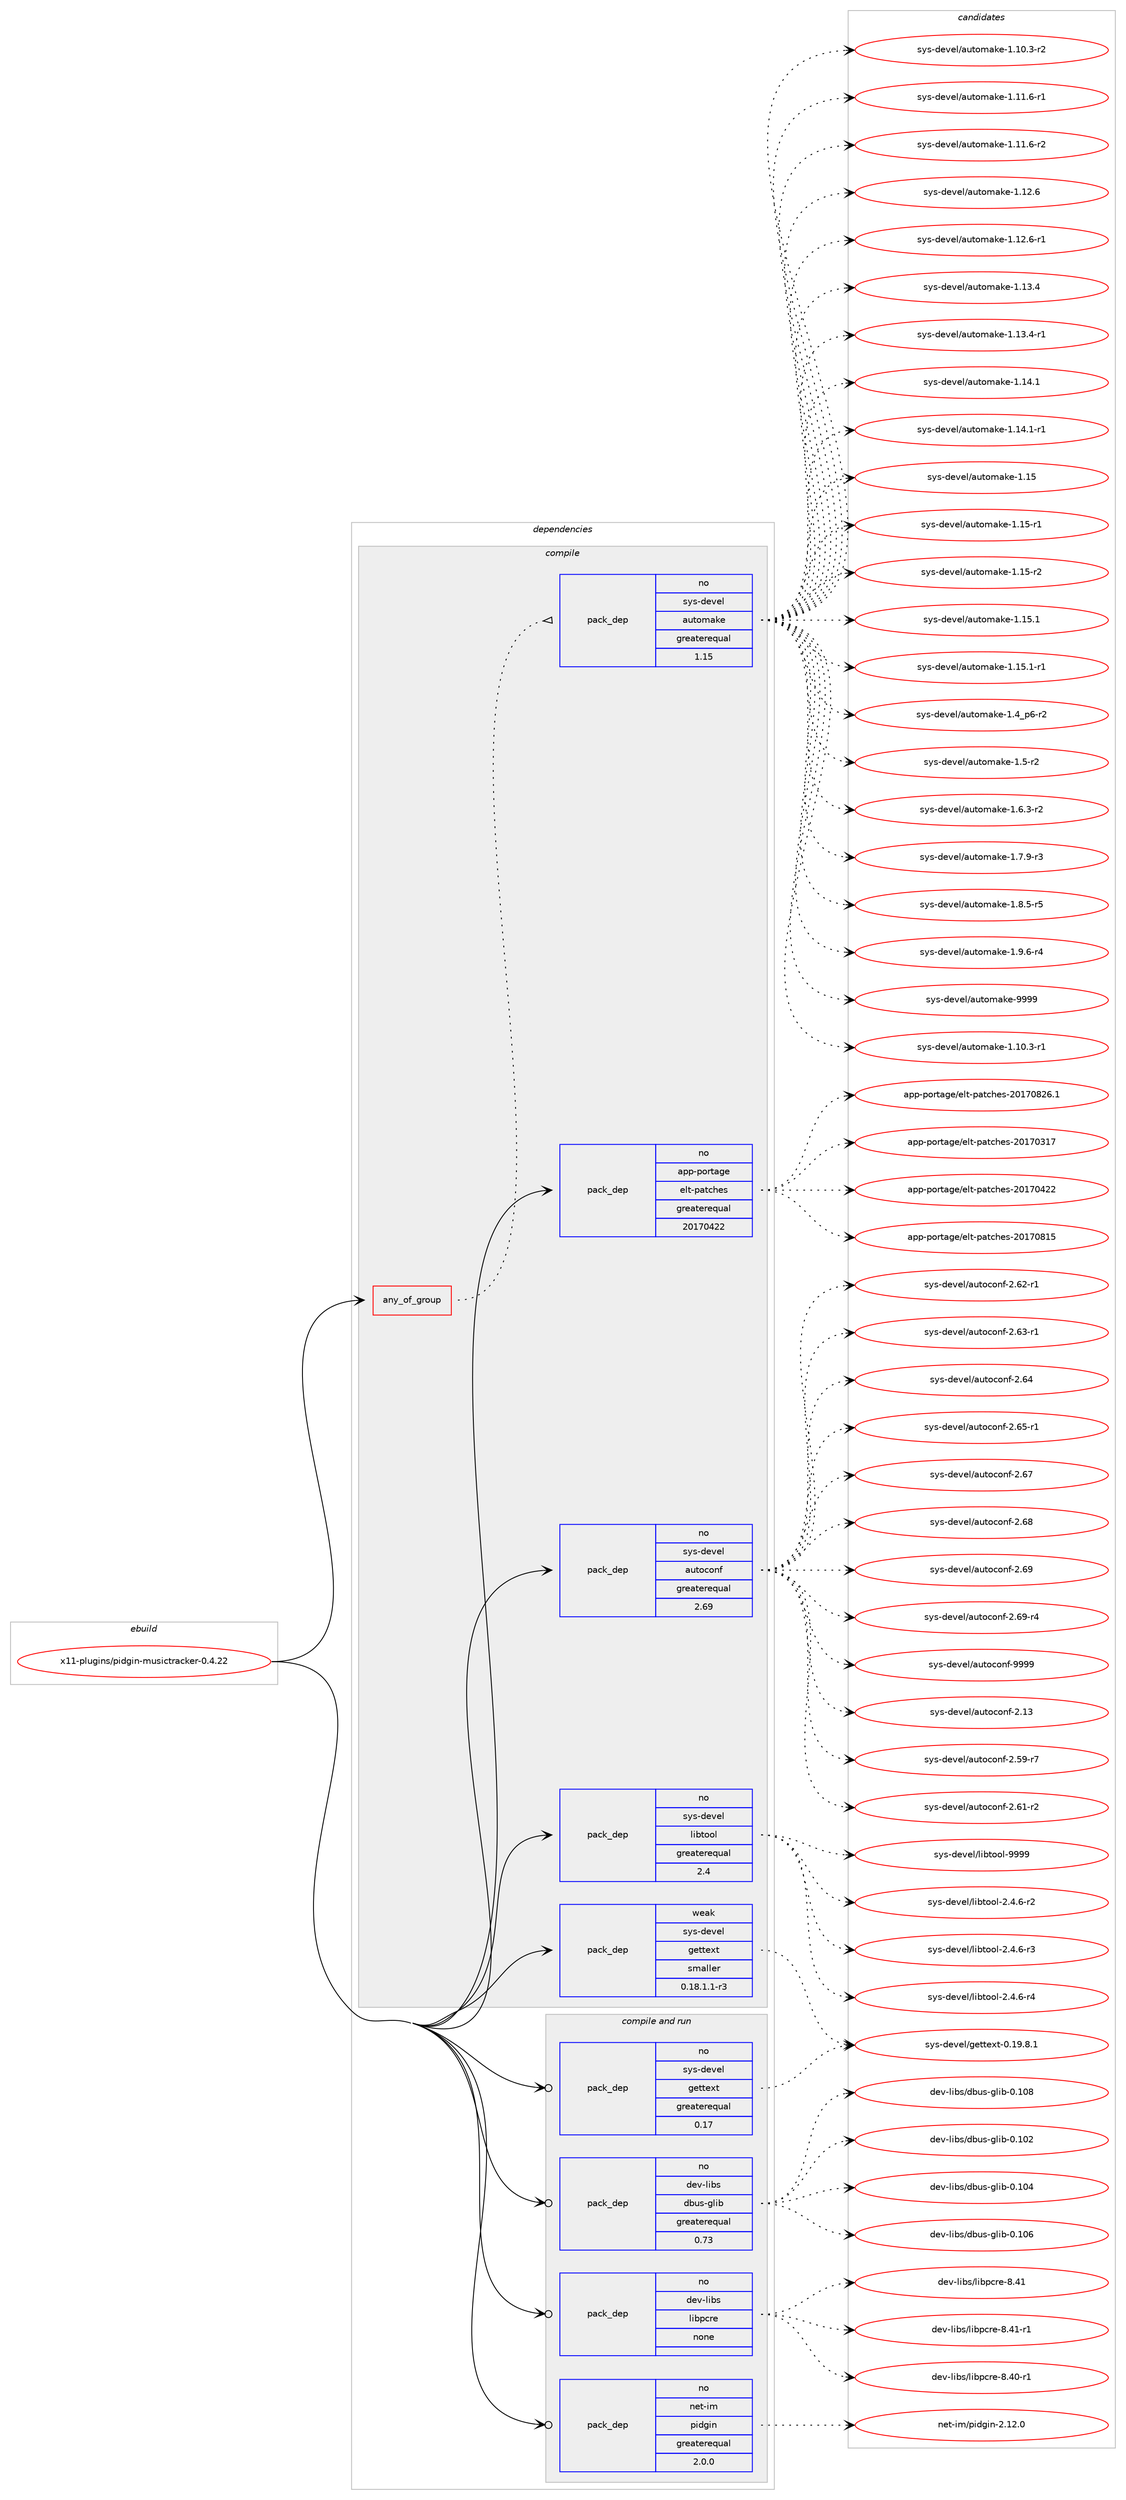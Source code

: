 digraph prolog {

# *************
# Graph options
# *************

newrank=true;
concentrate=true;
compound=true;
graph [rankdir=LR,fontname=Helvetica,fontsize=10,ranksep=1.5];#, ranksep=2.5, nodesep=0.2];
edge  [arrowhead=vee];
node  [fontname=Helvetica,fontsize=10];

# **********
# The ebuild
# **********

subgraph cluster_leftcol {
color=gray;
rank=same;
label=<<i>ebuild</i>>;
id [label="x11-plugins/pidgin-musictracker-0.4.22", color=red, width=4, href="../x11-plugins/pidgin-musictracker-0.4.22.svg"];
}

# ****************
# The dependencies
# ****************

subgraph cluster_midcol {
color=gray;
label=<<i>dependencies</i>>;
subgraph cluster_compile {
fillcolor="#eeeeee";
style=filled;
label=<<i>compile</i>>;
subgraph any9574 {
dependency526517 [label=<<TABLE BORDER="0" CELLBORDER="1" CELLSPACING="0" CELLPADDING="4"><TR><TD CELLPADDING="10">any_of_group</TD></TR></TABLE>>, shape=none, color=red];subgraph pack393063 {
dependency526518 [label=<<TABLE BORDER="0" CELLBORDER="1" CELLSPACING="0" CELLPADDING="4" WIDTH="220"><TR><TD ROWSPAN="6" CELLPADDING="30">pack_dep</TD></TR><TR><TD WIDTH="110">no</TD></TR><TR><TD>sys-devel</TD></TR><TR><TD>automake</TD></TR><TR><TD>greaterequal</TD></TR><TR><TD>1.15</TD></TR></TABLE>>, shape=none, color=blue];
}
dependency526517:e -> dependency526518:w [weight=20,style="dotted",arrowhead="oinv"];
}
id:e -> dependency526517:w [weight=20,style="solid",arrowhead="vee"];
subgraph pack393064 {
dependency526519 [label=<<TABLE BORDER="0" CELLBORDER="1" CELLSPACING="0" CELLPADDING="4" WIDTH="220"><TR><TD ROWSPAN="6" CELLPADDING="30">pack_dep</TD></TR><TR><TD WIDTH="110">no</TD></TR><TR><TD>app-portage</TD></TR><TR><TD>elt-patches</TD></TR><TR><TD>greaterequal</TD></TR><TR><TD>20170422</TD></TR></TABLE>>, shape=none, color=blue];
}
id:e -> dependency526519:w [weight=20,style="solid",arrowhead="vee"];
subgraph pack393065 {
dependency526520 [label=<<TABLE BORDER="0" CELLBORDER="1" CELLSPACING="0" CELLPADDING="4" WIDTH="220"><TR><TD ROWSPAN="6" CELLPADDING="30">pack_dep</TD></TR><TR><TD WIDTH="110">no</TD></TR><TR><TD>sys-devel</TD></TR><TR><TD>autoconf</TD></TR><TR><TD>greaterequal</TD></TR><TR><TD>2.69</TD></TR></TABLE>>, shape=none, color=blue];
}
id:e -> dependency526520:w [weight=20,style="solid",arrowhead="vee"];
subgraph pack393066 {
dependency526521 [label=<<TABLE BORDER="0" CELLBORDER="1" CELLSPACING="0" CELLPADDING="4" WIDTH="220"><TR><TD ROWSPAN="6" CELLPADDING="30">pack_dep</TD></TR><TR><TD WIDTH="110">no</TD></TR><TR><TD>sys-devel</TD></TR><TR><TD>libtool</TD></TR><TR><TD>greaterequal</TD></TR><TR><TD>2.4</TD></TR></TABLE>>, shape=none, color=blue];
}
id:e -> dependency526521:w [weight=20,style="solid",arrowhead="vee"];
subgraph pack393067 {
dependency526522 [label=<<TABLE BORDER="0" CELLBORDER="1" CELLSPACING="0" CELLPADDING="4" WIDTH="220"><TR><TD ROWSPAN="6" CELLPADDING="30">pack_dep</TD></TR><TR><TD WIDTH="110">weak</TD></TR><TR><TD>sys-devel</TD></TR><TR><TD>gettext</TD></TR><TR><TD>smaller</TD></TR><TR><TD>0.18.1.1-r3</TD></TR></TABLE>>, shape=none, color=blue];
}
id:e -> dependency526522:w [weight=20,style="solid",arrowhead="vee"];
}
subgraph cluster_compileandrun {
fillcolor="#eeeeee";
style=filled;
label=<<i>compile and run</i>>;
subgraph pack393068 {
dependency526523 [label=<<TABLE BORDER="0" CELLBORDER="1" CELLSPACING="0" CELLPADDING="4" WIDTH="220"><TR><TD ROWSPAN="6" CELLPADDING="30">pack_dep</TD></TR><TR><TD WIDTH="110">no</TD></TR><TR><TD>dev-libs</TD></TR><TR><TD>dbus-glib</TD></TR><TR><TD>greaterequal</TD></TR><TR><TD>0.73</TD></TR></TABLE>>, shape=none, color=blue];
}
id:e -> dependency526523:w [weight=20,style="solid",arrowhead="odotvee"];
subgraph pack393069 {
dependency526524 [label=<<TABLE BORDER="0" CELLBORDER="1" CELLSPACING="0" CELLPADDING="4" WIDTH="220"><TR><TD ROWSPAN="6" CELLPADDING="30">pack_dep</TD></TR><TR><TD WIDTH="110">no</TD></TR><TR><TD>dev-libs</TD></TR><TR><TD>libpcre</TD></TR><TR><TD>none</TD></TR><TR><TD></TD></TR></TABLE>>, shape=none, color=blue];
}
id:e -> dependency526524:w [weight=20,style="solid",arrowhead="odotvee"];
subgraph pack393070 {
dependency526525 [label=<<TABLE BORDER="0" CELLBORDER="1" CELLSPACING="0" CELLPADDING="4" WIDTH="220"><TR><TD ROWSPAN="6" CELLPADDING="30">pack_dep</TD></TR><TR><TD WIDTH="110">no</TD></TR><TR><TD>net-im</TD></TR><TR><TD>pidgin</TD></TR><TR><TD>greaterequal</TD></TR><TR><TD>2.0.0</TD></TR></TABLE>>, shape=none, color=blue];
}
id:e -> dependency526525:w [weight=20,style="solid",arrowhead="odotvee"];
subgraph pack393071 {
dependency526526 [label=<<TABLE BORDER="0" CELLBORDER="1" CELLSPACING="0" CELLPADDING="4" WIDTH="220"><TR><TD ROWSPAN="6" CELLPADDING="30">pack_dep</TD></TR><TR><TD WIDTH="110">no</TD></TR><TR><TD>sys-devel</TD></TR><TR><TD>gettext</TD></TR><TR><TD>greaterequal</TD></TR><TR><TD>0.17</TD></TR></TABLE>>, shape=none, color=blue];
}
id:e -> dependency526526:w [weight=20,style="solid",arrowhead="odotvee"];
}
subgraph cluster_run {
fillcolor="#eeeeee";
style=filled;
label=<<i>run</i>>;
}
}

# **************
# The candidates
# **************

subgraph cluster_choices {
rank=same;
color=gray;
label=<<i>candidates</i>>;

subgraph choice393063 {
color=black;
nodesep=1;
choice11512111545100101118101108479711711611110997107101454946494846514511449 [label="sys-devel/automake-1.10.3-r1", color=red, width=4,href="../sys-devel/automake-1.10.3-r1.svg"];
choice11512111545100101118101108479711711611110997107101454946494846514511450 [label="sys-devel/automake-1.10.3-r2", color=red, width=4,href="../sys-devel/automake-1.10.3-r2.svg"];
choice11512111545100101118101108479711711611110997107101454946494946544511449 [label="sys-devel/automake-1.11.6-r1", color=red, width=4,href="../sys-devel/automake-1.11.6-r1.svg"];
choice11512111545100101118101108479711711611110997107101454946494946544511450 [label="sys-devel/automake-1.11.6-r2", color=red, width=4,href="../sys-devel/automake-1.11.6-r2.svg"];
choice1151211154510010111810110847971171161111099710710145494649504654 [label="sys-devel/automake-1.12.6", color=red, width=4,href="../sys-devel/automake-1.12.6.svg"];
choice11512111545100101118101108479711711611110997107101454946495046544511449 [label="sys-devel/automake-1.12.6-r1", color=red, width=4,href="../sys-devel/automake-1.12.6-r1.svg"];
choice1151211154510010111810110847971171161111099710710145494649514652 [label="sys-devel/automake-1.13.4", color=red, width=4,href="../sys-devel/automake-1.13.4.svg"];
choice11512111545100101118101108479711711611110997107101454946495146524511449 [label="sys-devel/automake-1.13.4-r1", color=red, width=4,href="../sys-devel/automake-1.13.4-r1.svg"];
choice1151211154510010111810110847971171161111099710710145494649524649 [label="sys-devel/automake-1.14.1", color=red, width=4,href="../sys-devel/automake-1.14.1.svg"];
choice11512111545100101118101108479711711611110997107101454946495246494511449 [label="sys-devel/automake-1.14.1-r1", color=red, width=4,href="../sys-devel/automake-1.14.1-r1.svg"];
choice115121115451001011181011084797117116111109971071014549464953 [label="sys-devel/automake-1.15", color=red, width=4,href="../sys-devel/automake-1.15.svg"];
choice1151211154510010111810110847971171161111099710710145494649534511449 [label="sys-devel/automake-1.15-r1", color=red, width=4,href="../sys-devel/automake-1.15-r1.svg"];
choice1151211154510010111810110847971171161111099710710145494649534511450 [label="sys-devel/automake-1.15-r2", color=red, width=4,href="../sys-devel/automake-1.15-r2.svg"];
choice1151211154510010111810110847971171161111099710710145494649534649 [label="sys-devel/automake-1.15.1", color=red, width=4,href="../sys-devel/automake-1.15.1.svg"];
choice11512111545100101118101108479711711611110997107101454946495346494511449 [label="sys-devel/automake-1.15.1-r1", color=red, width=4,href="../sys-devel/automake-1.15.1-r1.svg"];
choice115121115451001011181011084797117116111109971071014549465295112544511450 [label="sys-devel/automake-1.4_p6-r2", color=red, width=4,href="../sys-devel/automake-1.4_p6-r2.svg"];
choice11512111545100101118101108479711711611110997107101454946534511450 [label="sys-devel/automake-1.5-r2", color=red, width=4,href="../sys-devel/automake-1.5-r2.svg"];
choice115121115451001011181011084797117116111109971071014549465446514511450 [label="sys-devel/automake-1.6.3-r2", color=red, width=4,href="../sys-devel/automake-1.6.3-r2.svg"];
choice115121115451001011181011084797117116111109971071014549465546574511451 [label="sys-devel/automake-1.7.9-r3", color=red, width=4,href="../sys-devel/automake-1.7.9-r3.svg"];
choice115121115451001011181011084797117116111109971071014549465646534511453 [label="sys-devel/automake-1.8.5-r5", color=red, width=4,href="../sys-devel/automake-1.8.5-r5.svg"];
choice115121115451001011181011084797117116111109971071014549465746544511452 [label="sys-devel/automake-1.9.6-r4", color=red, width=4,href="../sys-devel/automake-1.9.6-r4.svg"];
choice115121115451001011181011084797117116111109971071014557575757 [label="sys-devel/automake-9999", color=red, width=4,href="../sys-devel/automake-9999.svg"];
dependency526518:e -> choice11512111545100101118101108479711711611110997107101454946494846514511449:w [style=dotted,weight="100"];
dependency526518:e -> choice11512111545100101118101108479711711611110997107101454946494846514511450:w [style=dotted,weight="100"];
dependency526518:e -> choice11512111545100101118101108479711711611110997107101454946494946544511449:w [style=dotted,weight="100"];
dependency526518:e -> choice11512111545100101118101108479711711611110997107101454946494946544511450:w [style=dotted,weight="100"];
dependency526518:e -> choice1151211154510010111810110847971171161111099710710145494649504654:w [style=dotted,weight="100"];
dependency526518:e -> choice11512111545100101118101108479711711611110997107101454946495046544511449:w [style=dotted,weight="100"];
dependency526518:e -> choice1151211154510010111810110847971171161111099710710145494649514652:w [style=dotted,weight="100"];
dependency526518:e -> choice11512111545100101118101108479711711611110997107101454946495146524511449:w [style=dotted,weight="100"];
dependency526518:e -> choice1151211154510010111810110847971171161111099710710145494649524649:w [style=dotted,weight="100"];
dependency526518:e -> choice11512111545100101118101108479711711611110997107101454946495246494511449:w [style=dotted,weight="100"];
dependency526518:e -> choice115121115451001011181011084797117116111109971071014549464953:w [style=dotted,weight="100"];
dependency526518:e -> choice1151211154510010111810110847971171161111099710710145494649534511449:w [style=dotted,weight="100"];
dependency526518:e -> choice1151211154510010111810110847971171161111099710710145494649534511450:w [style=dotted,weight="100"];
dependency526518:e -> choice1151211154510010111810110847971171161111099710710145494649534649:w [style=dotted,weight="100"];
dependency526518:e -> choice11512111545100101118101108479711711611110997107101454946495346494511449:w [style=dotted,weight="100"];
dependency526518:e -> choice115121115451001011181011084797117116111109971071014549465295112544511450:w [style=dotted,weight="100"];
dependency526518:e -> choice11512111545100101118101108479711711611110997107101454946534511450:w [style=dotted,weight="100"];
dependency526518:e -> choice115121115451001011181011084797117116111109971071014549465446514511450:w [style=dotted,weight="100"];
dependency526518:e -> choice115121115451001011181011084797117116111109971071014549465546574511451:w [style=dotted,weight="100"];
dependency526518:e -> choice115121115451001011181011084797117116111109971071014549465646534511453:w [style=dotted,weight="100"];
dependency526518:e -> choice115121115451001011181011084797117116111109971071014549465746544511452:w [style=dotted,weight="100"];
dependency526518:e -> choice115121115451001011181011084797117116111109971071014557575757:w [style=dotted,weight="100"];
}
subgraph choice393064 {
color=black;
nodesep=1;
choice97112112451121111141169710310147101108116451129711699104101115455048495548514955 [label="app-portage/elt-patches-20170317", color=red, width=4,href="../app-portage/elt-patches-20170317.svg"];
choice97112112451121111141169710310147101108116451129711699104101115455048495548525050 [label="app-portage/elt-patches-20170422", color=red, width=4,href="../app-portage/elt-patches-20170422.svg"];
choice97112112451121111141169710310147101108116451129711699104101115455048495548564953 [label="app-portage/elt-patches-20170815", color=red, width=4,href="../app-portage/elt-patches-20170815.svg"];
choice971121124511211111411697103101471011081164511297116991041011154550484955485650544649 [label="app-portage/elt-patches-20170826.1", color=red, width=4,href="../app-portage/elt-patches-20170826.1.svg"];
dependency526519:e -> choice97112112451121111141169710310147101108116451129711699104101115455048495548514955:w [style=dotted,weight="100"];
dependency526519:e -> choice97112112451121111141169710310147101108116451129711699104101115455048495548525050:w [style=dotted,weight="100"];
dependency526519:e -> choice97112112451121111141169710310147101108116451129711699104101115455048495548564953:w [style=dotted,weight="100"];
dependency526519:e -> choice971121124511211111411697103101471011081164511297116991041011154550484955485650544649:w [style=dotted,weight="100"];
}
subgraph choice393065 {
color=black;
nodesep=1;
choice115121115451001011181011084797117116111991111101024550464951 [label="sys-devel/autoconf-2.13", color=red, width=4,href="../sys-devel/autoconf-2.13.svg"];
choice1151211154510010111810110847971171161119911111010245504653574511455 [label="sys-devel/autoconf-2.59-r7", color=red, width=4,href="../sys-devel/autoconf-2.59-r7.svg"];
choice1151211154510010111810110847971171161119911111010245504654494511450 [label="sys-devel/autoconf-2.61-r2", color=red, width=4,href="../sys-devel/autoconf-2.61-r2.svg"];
choice1151211154510010111810110847971171161119911111010245504654504511449 [label="sys-devel/autoconf-2.62-r1", color=red, width=4,href="../sys-devel/autoconf-2.62-r1.svg"];
choice1151211154510010111810110847971171161119911111010245504654514511449 [label="sys-devel/autoconf-2.63-r1", color=red, width=4,href="../sys-devel/autoconf-2.63-r1.svg"];
choice115121115451001011181011084797117116111991111101024550465452 [label="sys-devel/autoconf-2.64", color=red, width=4,href="../sys-devel/autoconf-2.64.svg"];
choice1151211154510010111810110847971171161119911111010245504654534511449 [label="sys-devel/autoconf-2.65-r1", color=red, width=4,href="../sys-devel/autoconf-2.65-r1.svg"];
choice115121115451001011181011084797117116111991111101024550465455 [label="sys-devel/autoconf-2.67", color=red, width=4,href="../sys-devel/autoconf-2.67.svg"];
choice115121115451001011181011084797117116111991111101024550465456 [label="sys-devel/autoconf-2.68", color=red, width=4,href="../sys-devel/autoconf-2.68.svg"];
choice115121115451001011181011084797117116111991111101024550465457 [label="sys-devel/autoconf-2.69", color=red, width=4,href="../sys-devel/autoconf-2.69.svg"];
choice1151211154510010111810110847971171161119911111010245504654574511452 [label="sys-devel/autoconf-2.69-r4", color=red, width=4,href="../sys-devel/autoconf-2.69-r4.svg"];
choice115121115451001011181011084797117116111991111101024557575757 [label="sys-devel/autoconf-9999", color=red, width=4,href="../sys-devel/autoconf-9999.svg"];
dependency526520:e -> choice115121115451001011181011084797117116111991111101024550464951:w [style=dotted,weight="100"];
dependency526520:e -> choice1151211154510010111810110847971171161119911111010245504653574511455:w [style=dotted,weight="100"];
dependency526520:e -> choice1151211154510010111810110847971171161119911111010245504654494511450:w [style=dotted,weight="100"];
dependency526520:e -> choice1151211154510010111810110847971171161119911111010245504654504511449:w [style=dotted,weight="100"];
dependency526520:e -> choice1151211154510010111810110847971171161119911111010245504654514511449:w [style=dotted,weight="100"];
dependency526520:e -> choice115121115451001011181011084797117116111991111101024550465452:w [style=dotted,weight="100"];
dependency526520:e -> choice1151211154510010111810110847971171161119911111010245504654534511449:w [style=dotted,weight="100"];
dependency526520:e -> choice115121115451001011181011084797117116111991111101024550465455:w [style=dotted,weight="100"];
dependency526520:e -> choice115121115451001011181011084797117116111991111101024550465456:w [style=dotted,weight="100"];
dependency526520:e -> choice115121115451001011181011084797117116111991111101024550465457:w [style=dotted,weight="100"];
dependency526520:e -> choice1151211154510010111810110847971171161119911111010245504654574511452:w [style=dotted,weight="100"];
dependency526520:e -> choice115121115451001011181011084797117116111991111101024557575757:w [style=dotted,weight="100"];
}
subgraph choice393066 {
color=black;
nodesep=1;
choice1151211154510010111810110847108105981161111111084550465246544511450 [label="sys-devel/libtool-2.4.6-r2", color=red, width=4,href="../sys-devel/libtool-2.4.6-r2.svg"];
choice1151211154510010111810110847108105981161111111084550465246544511451 [label="sys-devel/libtool-2.4.6-r3", color=red, width=4,href="../sys-devel/libtool-2.4.6-r3.svg"];
choice1151211154510010111810110847108105981161111111084550465246544511452 [label="sys-devel/libtool-2.4.6-r4", color=red, width=4,href="../sys-devel/libtool-2.4.6-r4.svg"];
choice1151211154510010111810110847108105981161111111084557575757 [label="sys-devel/libtool-9999", color=red, width=4,href="../sys-devel/libtool-9999.svg"];
dependency526521:e -> choice1151211154510010111810110847108105981161111111084550465246544511450:w [style=dotted,weight="100"];
dependency526521:e -> choice1151211154510010111810110847108105981161111111084550465246544511451:w [style=dotted,weight="100"];
dependency526521:e -> choice1151211154510010111810110847108105981161111111084550465246544511452:w [style=dotted,weight="100"];
dependency526521:e -> choice1151211154510010111810110847108105981161111111084557575757:w [style=dotted,weight="100"];
}
subgraph choice393067 {
color=black;
nodesep=1;
choice1151211154510010111810110847103101116116101120116454846495746564649 [label="sys-devel/gettext-0.19.8.1", color=red, width=4,href="../sys-devel/gettext-0.19.8.1.svg"];
dependency526522:e -> choice1151211154510010111810110847103101116116101120116454846495746564649:w [style=dotted,weight="100"];
}
subgraph choice393068 {
color=black;
nodesep=1;
choice100101118451081059811547100981171154510310810598454846494850 [label="dev-libs/dbus-glib-0.102", color=red, width=4,href="../dev-libs/dbus-glib-0.102.svg"];
choice100101118451081059811547100981171154510310810598454846494852 [label="dev-libs/dbus-glib-0.104", color=red, width=4,href="../dev-libs/dbus-glib-0.104.svg"];
choice100101118451081059811547100981171154510310810598454846494854 [label="dev-libs/dbus-glib-0.106", color=red, width=4,href="../dev-libs/dbus-glib-0.106.svg"];
choice100101118451081059811547100981171154510310810598454846494856 [label="dev-libs/dbus-glib-0.108", color=red, width=4,href="../dev-libs/dbus-glib-0.108.svg"];
dependency526523:e -> choice100101118451081059811547100981171154510310810598454846494850:w [style=dotted,weight="100"];
dependency526523:e -> choice100101118451081059811547100981171154510310810598454846494852:w [style=dotted,weight="100"];
dependency526523:e -> choice100101118451081059811547100981171154510310810598454846494854:w [style=dotted,weight="100"];
dependency526523:e -> choice100101118451081059811547100981171154510310810598454846494856:w [style=dotted,weight="100"];
}
subgraph choice393069 {
color=black;
nodesep=1;
choice100101118451081059811547108105981129911410145564652484511449 [label="dev-libs/libpcre-8.40-r1", color=red, width=4,href="../dev-libs/libpcre-8.40-r1.svg"];
choice10010111845108105981154710810598112991141014556465249 [label="dev-libs/libpcre-8.41", color=red, width=4,href="../dev-libs/libpcre-8.41.svg"];
choice100101118451081059811547108105981129911410145564652494511449 [label="dev-libs/libpcre-8.41-r1", color=red, width=4,href="../dev-libs/libpcre-8.41-r1.svg"];
dependency526524:e -> choice100101118451081059811547108105981129911410145564652484511449:w [style=dotted,weight="100"];
dependency526524:e -> choice10010111845108105981154710810598112991141014556465249:w [style=dotted,weight="100"];
dependency526524:e -> choice100101118451081059811547108105981129911410145564652494511449:w [style=dotted,weight="100"];
}
subgraph choice393070 {
color=black;
nodesep=1;
choice110101116451051094711210510010310511045504649504648 [label="net-im/pidgin-2.12.0", color=red, width=4,href="../net-im/pidgin-2.12.0.svg"];
dependency526525:e -> choice110101116451051094711210510010310511045504649504648:w [style=dotted,weight="100"];
}
subgraph choice393071 {
color=black;
nodesep=1;
choice1151211154510010111810110847103101116116101120116454846495746564649 [label="sys-devel/gettext-0.19.8.1", color=red, width=4,href="../sys-devel/gettext-0.19.8.1.svg"];
dependency526526:e -> choice1151211154510010111810110847103101116116101120116454846495746564649:w [style=dotted,weight="100"];
}
}

}
